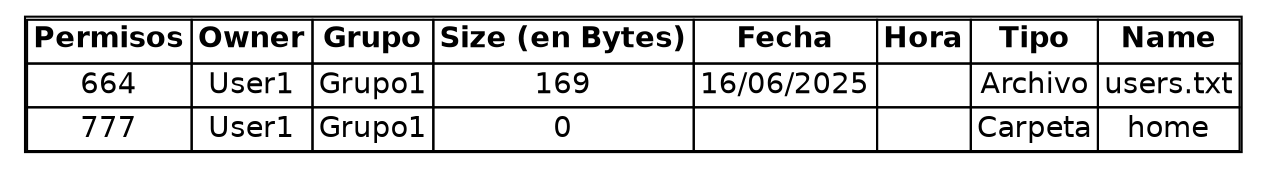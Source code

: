 digraph G {
node [shape=plaintext fontname="Helvetica"];
ls [label=<
<table border='1' cellborder='1' cellspacing='0'>
<tr><td><b>Permisos</b></td><td><b>Owner</b></td><td><b>Grupo</b></td><td><b>Size (en Bytes)</b></td><td><b>Fecha</b></td><td><b>Hora</b></td><td><b>Tipo</b></td><td><b>Name</b></td></tr>
<tr><td>664</td><td>User1</td><td>Grupo1</td><td>169</td><td>16/06/2025</td><td></td><td>Archivo</td><td>users.txt</td></tr>
<tr><td>777</td><td>User1</td><td>Grupo1</td><td>0</td><td></td><td></td><td>Carpeta</td><td>home</td></tr>
</table>>];
}
